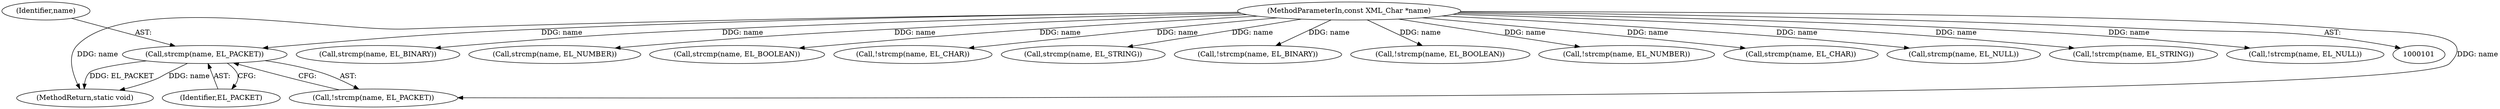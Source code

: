 digraph "0_php_2aae60461c2ff7b7fbcdd194c789ac841d0747d7@API" {
"1000115" [label="(Call,strcmp(name, EL_PACKET))"];
"1000103" [label="(MethodParameterIn,const XML_Char *name)"];
"1000114" [label="(Call,!strcmp(name, EL_PACKET))"];
"1000190" [label="(Call,strcmp(name, EL_BINARY))"];
"1000301" [label="(Call,strcmp(name, EL_NUMBER))"];
"1000452" [label="(MethodReturn,static void)"];
"1000342" [label="(Call,strcmp(name, EL_BOOLEAN))"];
"1000103" [label="(MethodParameterIn,const XML_Char *name)"];
"1000236" [label="(Call,!strcmp(name, EL_CHAR))"];
"1000115" [label="(Call,strcmp(name, EL_PACKET))"];
"1000143" [label="(Call,strcmp(name, EL_STRING))"];
"1000189" [label="(Call,!strcmp(name, EL_BINARY))"];
"1000341" [label="(Call,!strcmp(name, EL_BOOLEAN))"];
"1000300" [label="(Call,!strcmp(name, EL_NUMBER))"];
"1000237" [label="(Call,strcmp(name, EL_CHAR))"];
"1000116" [label="(Identifier,name)"];
"1000440" [label="(Call,strcmp(name, EL_NULL))"];
"1000142" [label="(Call,!strcmp(name, EL_STRING))"];
"1000117" [label="(Identifier,EL_PACKET)"];
"1000439" [label="(Call,!strcmp(name, EL_NULL))"];
"1000115" -> "1000114"  [label="AST: "];
"1000115" -> "1000117"  [label="CFG: "];
"1000116" -> "1000115"  [label="AST: "];
"1000117" -> "1000115"  [label="AST: "];
"1000114" -> "1000115"  [label="CFG: "];
"1000115" -> "1000452"  [label="DDG: EL_PACKET"];
"1000115" -> "1000452"  [label="DDG: name"];
"1000103" -> "1000115"  [label="DDG: name"];
"1000103" -> "1000101"  [label="AST: "];
"1000103" -> "1000452"  [label="DDG: name"];
"1000103" -> "1000114"  [label="DDG: name"];
"1000103" -> "1000142"  [label="DDG: name"];
"1000103" -> "1000143"  [label="DDG: name"];
"1000103" -> "1000189"  [label="DDG: name"];
"1000103" -> "1000190"  [label="DDG: name"];
"1000103" -> "1000236"  [label="DDG: name"];
"1000103" -> "1000237"  [label="DDG: name"];
"1000103" -> "1000300"  [label="DDG: name"];
"1000103" -> "1000301"  [label="DDG: name"];
"1000103" -> "1000341"  [label="DDG: name"];
"1000103" -> "1000342"  [label="DDG: name"];
"1000103" -> "1000439"  [label="DDG: name"];
"1000103" -> "1000440"  [label="DDG: name"];
}
